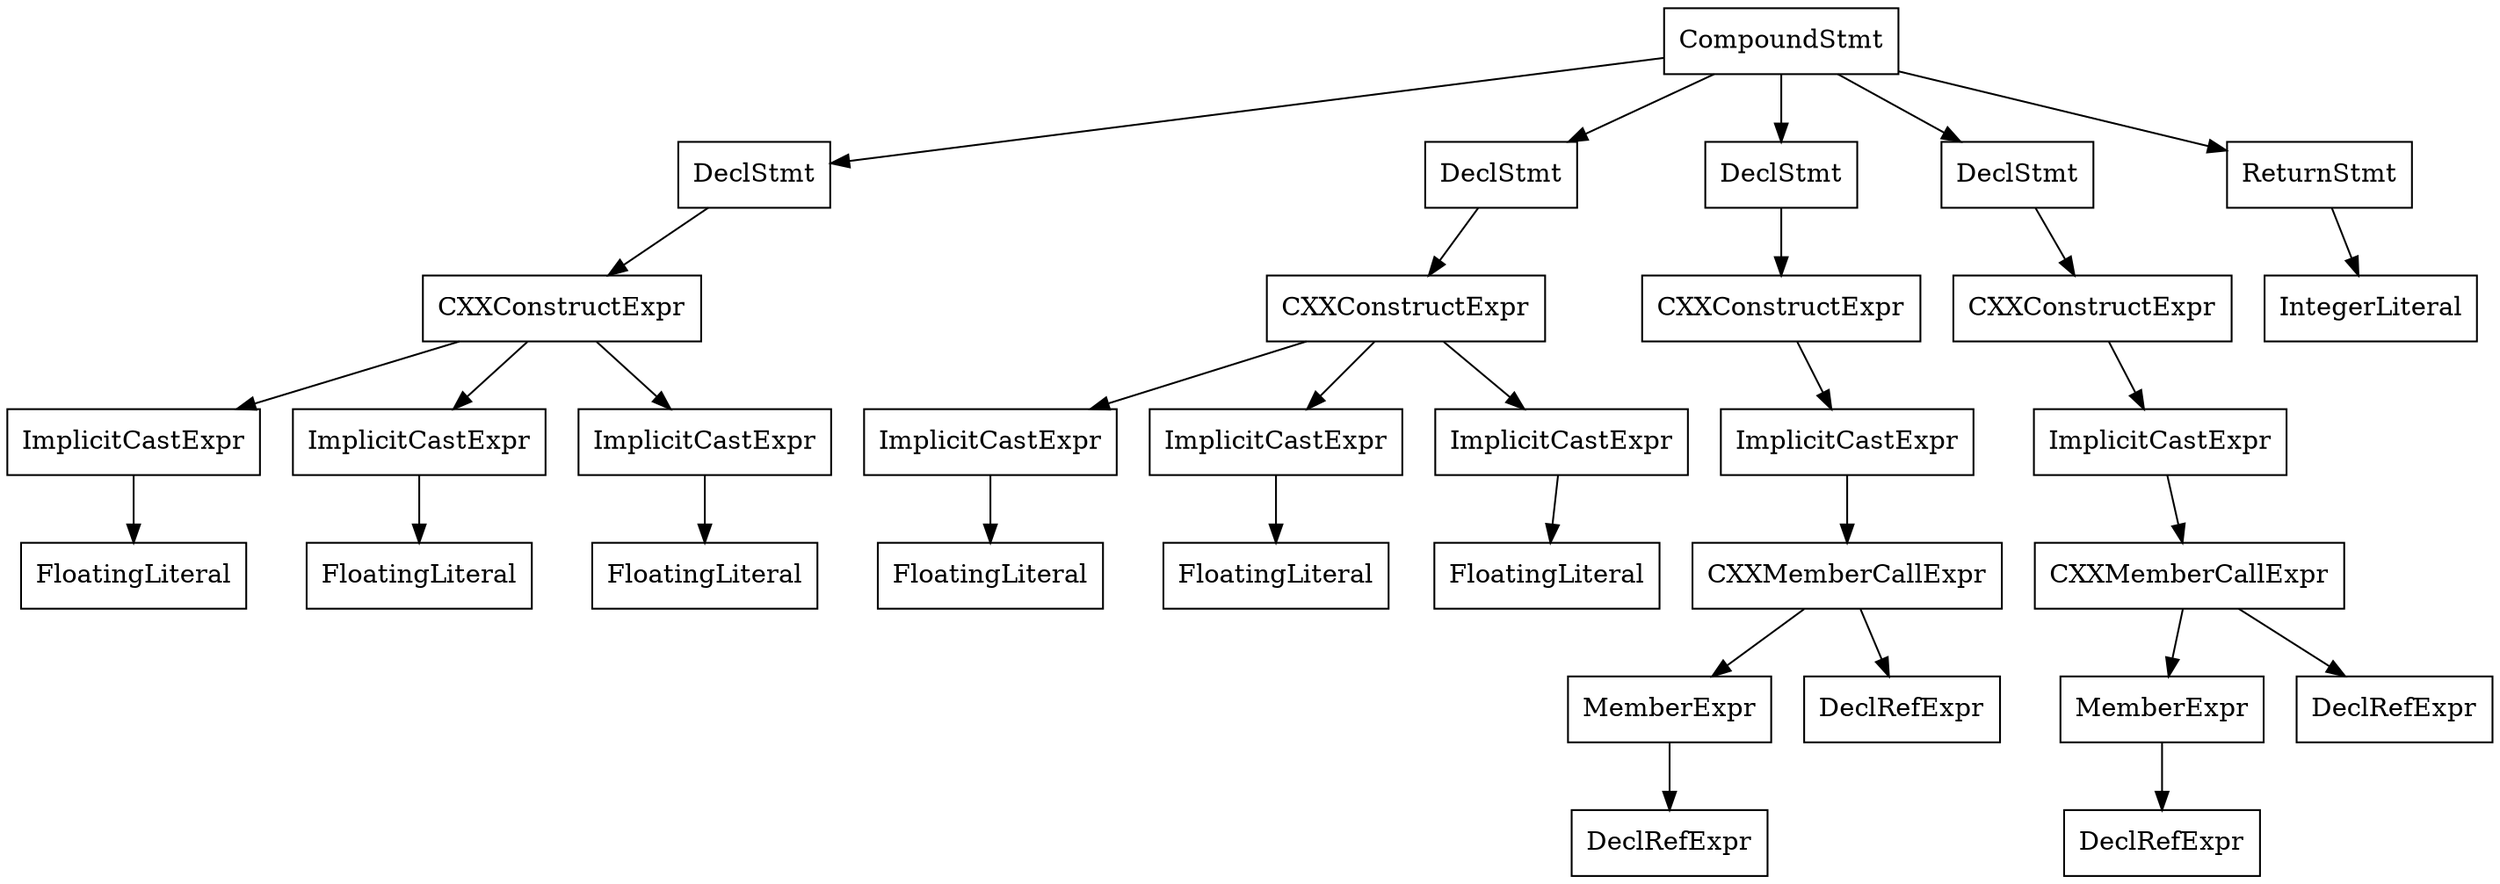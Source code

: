 digraph unnamed {

	Node0x7f93d80020b8 [shape=record,label="{CompoundStmt}"];
	Node0x7f93d80020b8 -> Node0x7f93d709b370;
	Node0x7f93d80020b8 -> Node0x7f93d709b518;
	Node0x7f93d80020b8 -> Node0x7f93d8001ef8;
	Node0x7f93d80020b8 -> Node0x7f93d8002070;
	Node0x7f93d80020b8 -> Node0x7f93d80020a8;
	Node0x7f93d709b370 [shape=record,label="{DeclStmt}"];
	Node0x7f93d709b370 -> Node0x7f93d709b328;
	Node0x7f93d709b328 [shape=record,label="{CXXConstructExpr}"];
	Node0x7f93d709b328 -> Node0x7f93d709b2e0;
	Node0x7f93d709b328 -> Node0x7f93d709b2f8;
	Node0x7f93d709b328 -> Node0x7f93d709b310;
	Node0x7f93d709b2e0 [shape=record,label="{ImplicitCastExpr}"];
	Node0x7f93d709b2e0 -> Node0x7f93d709b0a8;
	Node0x7f93d709b0a8 [shape=record,label="{FloatingLiteral}"];
	Node0x7f93d709b2f8 [shape=record,label="{ImplicitCastExpr}"];
	Node0x7f93d709b2f8 -> Node0x7f93d709b0c8;
	Node0x7f93d709b0c8 [shape=record,label="{FloatingLiteral}"];
	Node0x7f93d709b310 [shape=record,label="{ImplicitCastExpr}"];
	Node0x7f93d709b310 -> Node0x7f93d709b0e8;
	Node0x7f93d709b0e8 [shape=record,label="{FloatingLiteral}"];
	Node0x7f93d709b518 [shape=record,label="{DeclStmt}"];
	Node0x7f93d709b518 -> Node0x7f93d709b4d0;
	Node0x7f93d709b4d0 [shape=record,label="{CXXConstructExpr}"];
	Node0x7f93d709b4d0 -> Node0x7f93d709b488;
	Node0x7f93d709b4d0 -> Node0x7f93d709b4a0;
	Node0x7f93d709b4d0 -> Node0x7f93d709b4b8;
	Node0x7f93d709b488 [shape=record,label="{ImplicitCastExpr}"];
	Node0x7f93d709b488 -> Node0x7f93d709b3f8;
	Node0x7f93d709b3f8 [shape=record,label="{FloatingLiteral}"];
	Node0x7f93d709b4a0 [shape=record,label="{ImplicitCastExpr}"];
	Node0x7f93d709b4a0 -> Node0x7f93d709b418;
	Node0x7f93d709b418 [shape=record,label="{FloatingLiteral}"];
	Node0x7f93d709b4b8 [shape=record,label="{ImplicitCastExpr}"];
	Node0x7f93d709b4b8 -> Node0x7f93d709b438;
	Node0x7f93d709b438 [shape=record,label="{FloatingLiteral}"];
	Node0x7f93d8001ef8 [shape=record,label="{DeclStmt}"];
	Node0x7f93d8001ef8 -> Node0x7f93d8001ec0;
	Node0x7f93d8001ec0 [shape=record,label="{CXXConstructExpr}"];
	Node0x7f93d8001ec0 -> Node0x7f93d8001c50;
	Node0x7f93d8001c50 [shape=record,label="{ImplicitCastExpr}"];
	Node0x7f93d8001c50 -> Node0x7f93d8001c20;
	Node0x7f93d8001c20 [shape=record,label="{CXXMemberCallExpr}"];
	Node0x7f93d8001c20 -> Node0x7f93d709b5c0;
	Node0x7f93d8001c20 -> Node0x7f93d8001c00;
	Node0x7f93d709b5c0 [shape=record,label="{MemberExpr}"];
	Node0x7f93d709b5c0 -> Node0x7f93d709b5a0;
	Node0x7f93d709b5a0 [shape=record,label="{DeclRefExpr}"];
	Node0x7f93d8001c00 [shape=record,label="{DeclRefExpr}"];
	Node0x7f93d8002070 [shape=record,label="{DeclStmt}"];
	Node0x7f93d8002070 -> Node0x7f93d8002038;
	Node0x7f93d8002038 [shape=record,label="{CXXConstructExpr}"];
	Node0x7f93d8002038 -> Node0x7f93d8002020;
	Node0x7f93d8002020 [shape=record,label="{ImplicitCastExpr}"];
	Node0x7f93d8002020 -> Node0x7f93d8001ff0;
	Node0x7f93d8001ff0 [shape=record,label="{CXXMemberCallExpr}"];
	Node0x7f93d8001ff0 -> Node0x7f93d8001fa0;
	Node0x7f93d8001ff0 -> Node0x7f93d8001fd0;
	Node0x7f93d8001fa0 [shape=record,label="{MemberExpr}"];
	Node0x7f93d8001fa0 -> Node0x7f93d8001f80;
	Node0x7f93d8001f80 [shape=record,label="{DeclRefExpr}"];
	Node0x7f93d8001fd0 [shape=record,label="{DeclRefExpr}"];
	Node0x7f93d80020a8 [shape=record,label="{ReturnStmt}"];
	Node0x7f93d80020a8 -> Node0x7f93d8002088;
	Node0x7f93d8002088 [shape=record,label="{IntegerLiteral}"];
}


